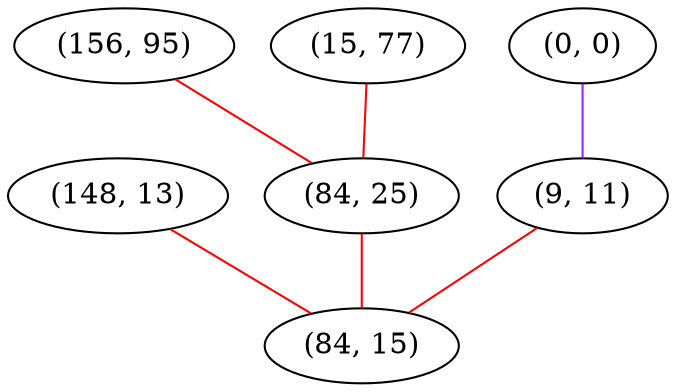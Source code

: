 graph "" {
"(148, 13)";
"(156, 95)";
"(15, 77)";
"(84, 25)";
"(0, 0)";
"(9, 11)";
"(84, 15)";
"(148, 13)" -- "(84, 15)"  [color=red, key=0, weight=1];
"(156, 95)" -- "(84, 25)"  [color=red, key=0, weight=1];
"(15, 77)" -- "(84, 25)"  [color=red, key=0, weight=1];
"(84, 25)" -- "(84, 15)"  [color=red, key=0, weight=1];
"(0, 0)" -- "(9, 11)"  [color=purple, key=0, weight=4];
"(9, 11)" -- "(84, 15)"  [color=red, key=0, weight=1];
}
